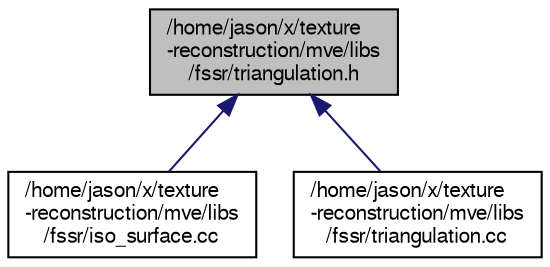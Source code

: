 digraph "/home/jason/x/texture-reconstruction/mve/libs/fssr/triangulation.h"
{
  edge [fontname="FreeSans",fontsize="10",labelfontname="FreeSans",labelfontsize="10"];
  node [fontname="FreeSans",fontsize="10",shape=record];
  Node14 [label="/home/jason/x/texture\l-reconstruction/mve/libs\l/fssr/triangulation.h",height=0.2,width=0.4,color="black", fillcolor="grey75", style="filled", fontcolor="black"];
  Node14 -> Node15 [dir="back",color="midnightblue",fontsize="10",style="solid",fontname="FreeSans"];
  Node15 [label="/home/jason/x/texture\l-reconstruction/mve/libs\l/fssr/iso_surface.cc",height=0.2,width=0.4,color="black", fillcolor="white", style="filled",URL="$iso__surface_8cc.html"];
  Node14 -> Node16 [dir="back",color="midnightblue",fontsize="10",style="solid",fontname="FreeSans"];
  Node16 [label="/home/jason/x/texture\l-reconstruction/mve/libs\l/fssr/triangulation.cc",height=0.2,width=0.4,color="black", fillcolor="white", style="filled",URL="$triangulation_8cc.html"];
}
